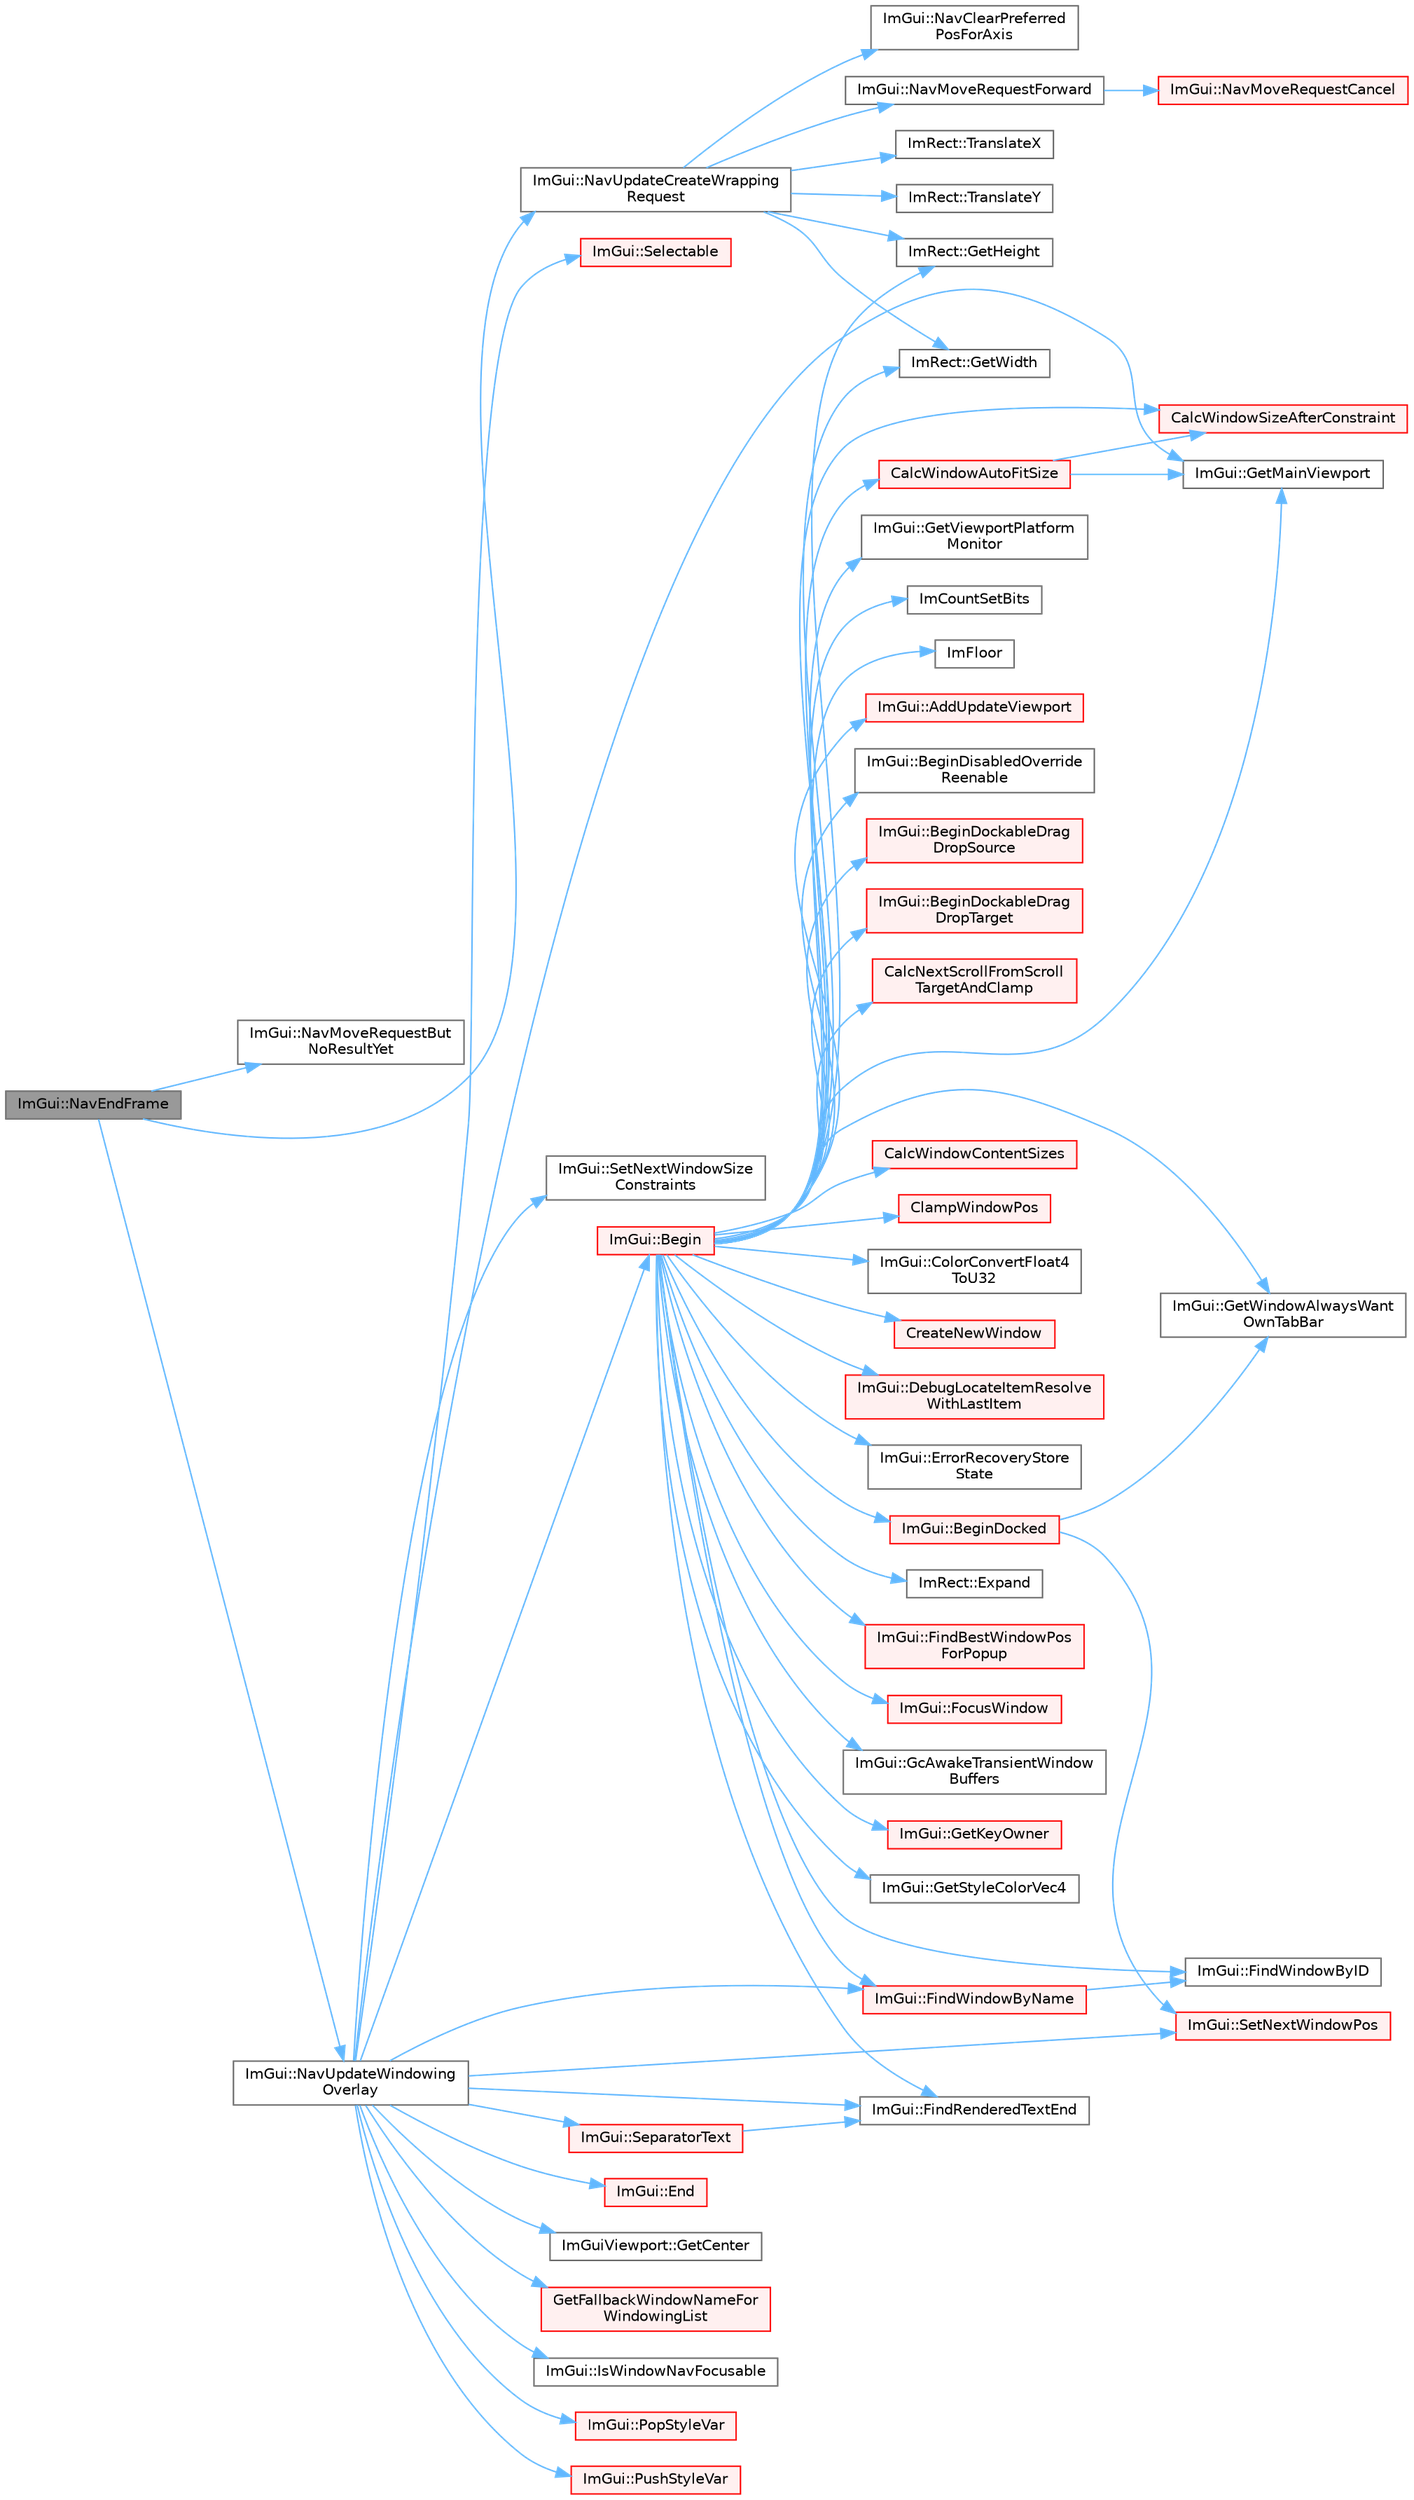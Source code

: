 digraph "ImGui::NavEndFrame"
{
 // LATEX_PDF_SIZE
  bgcolor="transparent";
  edge [fontname=Helvetica,fontsize=10,labelfontname=Helvetica,labelfontsize=10];
  node [fontname=Helvetica,fontsize=10,shape=box,height=0.2,width=0.4];
  rankdir="LR";
  Node1 [id="Node000001",label="ImGui::NavEndFrame",height=0.2,width=0.4,color="gray40", fillcolor="grey60", style="filled", fontcolor="black",tooltip=" "];
  Node1 -> Node2 [id="edge1_Node000001_Node000002",color="steelblue1",style="solid",tooltip=" "];
  Node2 [id="Node000002",label="ImGui::NavMoveRequestBut\lNoResultYet",height=0.2,width=0.4,color="grey40", fillcolor="white", style="filled",URL="$namespace_im_gui.html#a3fab98556d11690efd4f7f2fde94968e",tooltip=" "];
  Node1 -> Node3 [id="edge2_Node000001_Node000003",color="steelblue1",style="solid",tooltip=" "];
  Node3 [id="Node000003",label="ImGui::NavUpdateCreateWrapping\lRequest",height=0.2,width=0.4,color="grey40", fillcolor="white", style="filled",URL="$namespace_im_gui.html#a672929469841ba0402cab08615770198",tooltip=" "];
  Node3 -> Node4 [id="edge3_Node000003_Node000004",color="steelblue1",style="solid",tooltip=" "];
  Node4 [id="Node000004",label="ImRect::GetHeight",height=0.2,width=0.4,color="grey40", fillcolor="white", style="filled",URL="$struct_im_rect.html#a748d8ae9cb26508951ec6e2f2df0625b",tooltip=" "];
  Node3 -> Node5 [id="edge4_Node000003_Node000005",color="steelblue1",style="solid",tooltip=" "];
  Node5 [id="Node000005",label="ImRect::GetWidth",height=0.2,width=0.4,color="grey40", fillcolor="white", style="filled",URL="$struct_im_rect.html#afa75cb8491f20901c96166d17dcddac4",tooltip=" "];
  Node3 -> Node6 [id="edge5_Node000003_Node000006",color="steelblue1",style="solid",tooltip=" "];
  Node6 [id="Node000006",label="ImGui::NavClearPreferred\lPosForAxis",height=0.2,width=0.4,color="grey40", fillcolor="white", style="filled",URL="$namespace_im_gui.html#a16348f6e2db5310142fff74eeb315929",tooltip=" "];
  Node3 -> Node7 [id="edge6_Node000003_Node000007",color="steelblue1",style="solid",tooltip=" "];
  Node7 [id="Node000007",label="ImGui::NavMoveRequestForward",height=0.2,width=0.4,color="grey40", fillcolor="white", style="filled",URL="$namespace_im_gui.html#a25bbd21bce9d49b94168d5b5773558c3",tooltip=" "];
  Node7 -> Node8 [id="edge7_Node000007_Node000008",color="steelblue1",style="solid",tooltip=" "];
  Node8 [id="Node000008",label="ImGui::NavMoveRequestCancel",height=0.2,width=0.4,color="red", fillcolor="#FFF0F0", style="filled",URL="$namespace_im_gui.html#a43326bb080d9fa80327ed81d864d8b8d",tooltip=" "];
  Node3 -> Node10 [id="edge8_Node000003_Node000010",color="steelblue1",style="solid",tooltip=" "];
  Node10 [id="Node000010",label="ImRect::TranslateX",height=0.2,width=0.4,color="grey40", fillcolor="white", style="filled",URL="$struct_im_rect.html#a20c399583fc60a1f73715b3c6468a89d",tooltip=" "];
  Node3 -> Node11 [id="edge9_Node000003_Node000011",color="steelblue1",style="solid",tooltip=" "];
  Node11 [id="Node000011",label="ImRect::TranslateY",height=0.2,width=0.4,color="grey40", fillcolor="white", style="filled",URL="$struct_im_rect.html#abb777eaa8fd13ad6b7d6dab56d29fe52",tooltip=" "];
  Node1 -> Node12 [id="edge10_Node000001_Node000012",color="steelblue1",style="solid",tooltip=" "];
  Node12 [id="Node000012",label="ImGui::NavUpdateWindowing\lOverlay",height=0.2,width=0.4,color="grey40", fillcolor="white", style="filled",URL="$namespace_im_gui.html#a601290fe1dbe4c3717eb7e7add3ef11f",tooltip=" "];
  Node12 -> Node13 [id="edge11_Node000012_Node000013",color="steelblue1",style="solid",tooltip=" "];
  Node13 [id="Node000013",label="ImGui::Begin",height=0.2,width=0.4,color="red", fillcolor="#FFF0F0", style="filled",URL="$namespace_im_gui.html#a581e58db0bc930bafa4a5d23093a2b99",tooltip=" "];
  Node13 -> Node14 [id="edge12_Node000013_Node000014",color="steelblue1",style="solid",tooltip=" "];
  Node14 [id="Node000014",label="ImGui::AddUpdateViewport",height=0.2,width=0.4,color="red", fillcolor="#FFF0F0", style="filled",URL="$namespace_im_gui.html#ada58e5d3e2efc3cef60f213d771408d8",tooltip=" "];
  Node13 -> Node28 [id="edge13_Node000013_Node000028",color="steelblue1",style="solid",tooltip=" "];
  Node28 [id="Node000028",label="ImGui::BeginDisabledOverride\lReenable",height=0.2,width=0.4,color="grey40", fillcolor="white", style="filled",URL="$namespace_im_gui.html#a26b36756e219b7129f894e1c2feb17a8",tooltip=" "];
  Node13 -> Node29 [id="edge14_Node000013_Node000029",color="steelblue1",style="solid",tooltip=" "];
  Node29 [id="Node000029",label="ImGui::BeginDockableDrag\lDropSource",height=0.2,width=0.4,color="red", fillcolor="#FFF0F0", style="filled",URL="$namespace_im_gui.html#a7a435b1565d4884e42a5ee5667f21a1f",tooltip=" "];
  Node13 -> Node374 [id="edge15_Node000013_Node000374",color="steelblue1",style="solid",tooltip=" "];
  Node374 [id="Node000374",label="ImGui::BeginDockableDrag\lDropTarget",height=0.2,width=0.4,color="red", fillcolor="#FFF0F0", style="filled",URL="$namespace_im_gui.html#a1725ff3becdb963b97c16d69d4c9f308",tooltip=" "];
  Node13 -> Node418 [id="edge16_Node000013_Node000418",color="steelblue1",style="solid",tooltip=" "];
  Node418 [id="Node000418",label="ImGui::BeginDocked",height=0.2,width=0.4,color="red", fillcolor="#FFF0F0", style="filled",URL="$namespace_im_gui.html#a627bb85e7c0ab597360f63719bfb1e55",tooltip=" "];
  Node418 -> Node462 [id="edge17_Node000418_Node000462",color="steelblue1",style="solid",tooltip=" "];
  Node462 [id="Node000462",label="ImGui::GetWindowAlwaysWant\lOwnTabBar",height=0.2,width=0.4,color="grey40", fillcolor="white", style="filled",URL="$namespace_im_gui.html#ae1208499040a30ab6dfd30ca0d14fbc2",tooltip=" "];
  Node418 -> Node35 [id="edge18_Node000418_Node000035",color="steelblue1",style="solid",tooltip=" "];
  Node35 [id="Node000035",label="ImGui::SetNextWindowPos",height=0.2,width=0.4,color="red", fillcolor="#FFF0F0", style="filled",URL="$namespace_im_gui.html#afbccd31113430670b5ab2bf0d6f509bf",tooltip=" "];
  Node13 -> Node266 [id="edge19_Node000013_Node000266",color="steelblue1",style="solid",tooltip=" "];
  Node266 [id="Node000266",label="CalcNextScrollFromScroll\lTargetAndClamp",height=0.2,width=0.4,color="red", fillcolor="#FFF0F0", style="filled",URL="$imgui_8cpp.html#a07abb80a54115cb5cf9da03351e29533",tooltip=" "];
  Node13 -> Node242 [id="edge20_Node000013_Node000242",color="steelblue1",style="solid",tooltip=" "];
  Node242 [id="Node000242",label="CalcWindowAutoFitSize",height=0.2,width=0.4,color="red", fillcolor="#FFF0F0", style="filled",URL="$imgui_8cpp.html#acbe6338daf87dc6ab636f02f1367eb41",tooltip=" "];
  Node242 -> Node245 [id="edge21_Node000242_Node000245",color="steelblue1",style="solid",tooltip=" "];
  Node245 [id="Node000245",label="CalcWindowSizeAfterConstraint",height=0.2,width=0.4,color="red", fillcolor="#FFF0F0", style="filled",URL="$imgui_8cpp.html#a0c4618a6985c33c4936f1d9f1c7b26b4",tooltip=" "];
  Node242 -> Node246 [id="edge22_Node000242_Node000246",color="steelblue1",style="solid",tooltip=" "];
  Node246 [id="Node000246",label="ImGui::GetMainViewport",height=0.2,width=0.4,color="grey40", fillcolor="white", style="filled",URL="$namespace_im_gui.html#a7bf620af1d66ee7d7b06701894d23e60",tooltip=" "];
  Node13 -> Node247 [id="edge23_Node000013_Node000247",color="steelblue1",style="solid",tooltip=" "];
  Node247 [id="Node000247",label="CalcWindowContentSizes",height=0.2,width=0.4,color="red", fillcolor="#FFF0F0", style="filled",URL="$imgui_8cpp.html#a6eddef51b4880a9f1dca88837f71fc6e",tooltip=" "];
  Node13 -> Node245 [id="edge24_Node000013_Node000245",color="steelblue1",style="solid",tooltip=" "];
  Node13 -> Node464 [id="edge25_Node000013_Node000464",color="steelblue1",style="solid",tooltip=" "];
  Node464 [id="Node000464",label="ClampWindowPos",height=0.2,width=0.4,color="red", fillcolor="#FFF0F0", style="filled",URL="$imgui_8cpp.html#a27b88f27774c413d5578ab6a3f989872",tooltip=" "];
  Node13 -> Node97 [id="edge26_Node000013_Node000097",color="steelblue1",style="solid",tooltip=" "];
  Node97 [id="Node000097",label="ImGui::ColorConvertFloat4\lToU32",height=0.2,width=0.4,color="grey40", fillcolor="white", style="filled",URL="$namespace_im_gui.html#abe2691de0b1a71c774ab24cc91564a94",tooltip=" "];
  Node13 -> Node465 [id="edge27_Node000013_Node000465",color="steelblue1",style="solid",tooltip=" "];
  Node465 [id="Node000465",label="CreateNewWindow",height=0.2,width=0.4,color="red", fillcolor="#FFF0F0", style="filled",URL="$imgui_8cpp.html#a3c92847eb67e7138e6f9af0ee66d3b33",tooltip=" "];
  Node13 -> Node119 [id="edge28_Node000013_Node000119",color="steelblue1",style="solid",tooltip=" "];
  Node119 [id="Node000119",label="ImGui::DebugLocateItemResolve\lWithLastItem",height=0.2,width=0.4,color="red", fillcolor="#FFF0F0", style="filled",URL="$namespace_im_gui.html#ae8ab0d7dfc90af8e82db3ed9e7829219",tooltip=" "];
  Node13 -> Node471 [id="edge29_Node000013_Node000471",color="steelblue1",style="solid",tooltip=" "];
  Node471 [id="Node000471",label="ImGui::ErrorRecoveryStore\lState",height=0.2,width=0.4,color="grey40", fillcolor="white", style="filled",URL="$namespace_im_gui.html#ac961d81019f580ffaec6b8857635a348",tooltip=" "];
  Node13 -> Node196 [id="edge30_Node000013_Node000196",color="steelblue1",style="solid",tooltip=" "];
  Node196 [id="Node000196",label="ImRect::Expand",height=0.2,width=0.4,color="grey40", fillcolor="white", style="filled",URL="$struct_im_rect.html#af33a7424c3341d08acd69da30c27c753",tooltip=" "];
  Node13 -> Node472 [id="edge31_Node000013_Node000472",color="steelblue1",style="solid",tooltip=" "];
  Node472 [id="Node000472",label="ImGui::FindBestWindowPos\lForPopup",height=0.2,width=0.4,color="red", fillcolor="#FFF0F0", style="filled",URL="$namespace_im_gui.html#a310ff87cbe678e2c632bf1f5577a7fbd",tooltip=" "];
  Node13 -> Node155 [id="edge32_Node000013_Node000155",color="steelblue1",style="solid",tooltip=" "];
  Node155 [id="Node000155",label="ImGui::FindRenderedTextEnd",height=0.2,width=0.4,color="grey40", fillcolor="white", style="filled",URL="$namespace_im_gui.html#a7671e1dbc803a31b06081b52a771d83f",tooltip=" "];
  Node13 -> Node251 [id="edge33_Node000013_Node000251",color="steelblue1",style="solid",tooltip=" "];
  Node251 [id="Node000251",label="ImGui::FindWindowByID",height=0.2,width=0.4,color="grey40", fillcolor="white", style="filled",URL="$namespace_im_gui.html#a82204d8800dc3a072ddbcbd2aecc48ac",tooltip=" "];
  Node13 -> Node250 [id="edge34_Node000013_Node000250",color="steelblue1",style="solid",tooltip=" "];
  Node250 [id="Node000250",label="ImGui::FindWindowByName",height=0.2,width=0.4,color="red", fillcolor="#FFF0F0", style="filled",URL="$namespace_im_gui.html#abca25f22c02e73d5eb2e9c72c4557813",tooltip=" "];
  Node250 -> Node251 [id="edge35_Node000250_Node000251",color="steelblue1",style="solid",tooltip=" "];
  Node13 -> Node40 [id="edge36_Node000013_Node000040",color="steelblue1",style="solid",tooltip=" "];
  Node40 [id="Node000040",label="ImGui::FocusWindow",height=0.2,width=0.4,color="red", fillcolor="#FFF0F0", style="filled",URL="$namespace_im_gui.html#a27aa6f2f3aa11778c6d023b1b223f262",tooltip=" "];
  Node13 -> Node473 [id="edge37_Node000013_Node000473",color="steelblue1",style="solid",tooltip=" "];
  Node473 [id="Node000473",label="ImGui::GcAwakeTransientWindow\lBuffers",height=0.2,width=0.4,color="grey40", fillcolor="white", style="filled",URL="$namespace_im_gui.html#ad70feca33961fb47a8074074a8da2f80",tooltip=" "];
  Node13 -> Node4 [id="edge38_Node000013_Node000004",color="steelblue1",style="solid",tooltip=" "];
  Node13 -> Node474 [id="edge39_Node000013_Node000474",color="steelblue1",style="solid",tooltip=" "];
  Node474 [id="Node000474",label="ImGui::GetKeyOwner",height=0.2,width=0.4,color="red", fillcolor="#FFF0F0", style="filled",URL="$namespace_im_gui.html#a3976abb319f95d75fe9f6866f9956701",tooltip=" "];
  Node13 -> Node246 [id="edge40_Node000013_Node000246",color="steelblue1",style="solid",tooltip=" "];
  Node13 -> Node475 [id="edge41_Node000013_Node000475",color="steelblue1",style="solid",tooltip=" "];
  Node475 [id="Node000475",label="ImGui::GetStyleColorVec4",height=0.2,width=0.4,color="grey40", fillcolor="white", style="filled",URL="$namespace_im_gui.html#ad838e580972e2c4b3da2b0f60754b662",tooltip=" "];
  Node13 -> Node455 [id="edge42_Node000013_Node000455",color="steelblue1",style="solid",tooltip=" "];
  Node455 [id="Node000455",label="ImGui::GetViewportPlatform\lMonitor",height=0.2,width=0.4,color="grey40", fillcolor="white", style="filled",URL="$namespace_im_gui.html#a2f6bbca8b37a24999b5d04caa77ea6fd",tooltip=" "];
  Node13 -> Node5 [id="edge43_Node000013_Node000005",color="steelblue1",style="solid",tooltip=" "];
  Node13 -> Node462 [id="edge44_Node000013_Node000462",color="steelblue1",style="solid",tooltip=" "];
  Node13 -> Node476 [id="edge45_Node000013_Node000476",color="steelblue1",style="solid",tooltip=" "];
  Node476 [id="Node000476",label="ImCountSetBits",height=0.2,width=0.4,color="grey40", fillcolor="white", style="filled",URL="$imgui__internal_8h.html#aacb58e1a4fda4df9644238d9679d1173",tooltip=" "];
  Node13 -> Node190 [id="edge46_Node000013_Node000190",color="steelblue1",style="solid",tooltip=" "];
  Node190 [id="Node000190",label="ImFloor",height=0.2,width=0.4,color="grey40", fillcolor="white", style="filled",URL="$imgui__internal_8h.html#a51a84b6be21807818b857a8565d97912",tooltip=" "];
  Node12 -> Node92 [id="edge47_Node000012_Node000092",color="steelblue1",style="solid",tooltip=" "];
  Node92 [id="Node000092",label="ImGui::End",height=0.2,width=0.4,color="red", fillcolor="#FFF0F0", style="filled",URL="$namespace_im_gui.html#a5479d93794a004c67ceb6d13f37c8254",tooltip=" "];
  Node12 -> Node155 [id="edge48_Node000012_Node000155",color="steelblue1",style="solid",tooltip=" "];
  Node12 -> Node250 [id="edge49_Node000012_Node000250",color="steelblue1",style="solid",tooltip=" "];
  Node12 -> Node519 [id="edge50_Node000012_Node000519",color="steelblue1",style="solid",tooltip=" "];
  Node519 [id="Node000519",label="ImGuiViewport::GetCenter",height=0.2,width=0.4,color="grey40", fillcolor="white", style="filled",URL="$struct_im_gui_viewport.html#aecb8b050853aae709f64b82319699bf8",tooltip=" "];
  Node12 -> Node520 [id="edge51_Node000012_Node000520",color="steelblue1",style="solid",tooltip=" "];
  Node520 [id="Node000520",label="GetFallbackWindowNameFor\lWindowingList",height=0.2,width=0.4,color="red", fillcolor="#FFF0F0", style="filled",URL="$imgui_8cpp.html#ad8ee11a0e069f93470970d567b81f1f3",tooltip=" "];
  Node12 -> Node246 [id="edge52_Node000012_Node000246",color="steelblue1",style="solid",tooltip=" "];
  Node12 -> Node521 [id="edge53_Node000012_Node000521",color="steelblue1",style="solid",tooltip=" "];
  Node521 [id="Node000521",label="ImGui::IsWindowNavFocusable",height=0.2,width=0.4,color="grey40", fillcolor="white", style="filled",URL="$namespace_im_gui.html#a6dfaa7187edcbc862be2edb2bbc987bb",tooltip=" "];
  Node12 -> Node255 [id="edge54_Node000012_Node000255",color="steelblue1",style="solid",tooltip=" "];
  Node255 [id="Node000255",label="ImGui::PopStyleVar",height=0.2,width=0.4,color="red", fillcolor="#FFF0F0", style="filled",URL="$namespace_im_gui.html#a14116e57d81e326adef2a702e65781d4",tooltip=" "];
  Node12 -> Node522 [id="edge55_Node000012_Node000522",color="steelblue1",style="solid",tooltip=" "];
  Node522 [id="Node000522",label="ImGui::PushStyleVar",height=0.2,width=0.4,color="red", fillcolor="#FFF0F0", style="filled",URL="$namespace_im_gui.html#aab3f43009094462cf2a5eb554785949b",tooltip=" "];
  Node12 -> Node281 [id="edge56_Node000012_Node000281",color="steelblue1",style="solid",tooltip=" "];
  Node281 [id="Node000281",label="ImGui::Selectable",height=0.2,width=0.4,color="red", fillcolor="#FFF0F0", style="filled",URL="$namespace_im_gui.html#af98575238bda183a523df19fb447af60",tooltip=" "];
  Node12 -> Node523 [id="edge57_Node000012_Node000523",color="steelblue1",style="solid",tooltip=" "];
  Node523 [id="Node000523",label="ImGui::SeparatorText",height=0.2,width=0.4,color="red", fillcolor="#FFF0F0", style="filled",URL="$namespace_im_gui.html#a35e04f2c996f8634bfda0fa1c07572d9",tooltip=" "];
  Node523 -> Node155 [id="edge58_Node000523_Node000155",color="steelblue1",style="solid",tooltip=" "];
  Node12 -> Node35 [id="edge59_Node000012_Node000035",color="steelblue1",style="solid",tooltip=" "];
  Node12 -> Node259 [id="edge60_Node000012_Node000259",color="steelblue1",style="solid",tooltip=" "];
  Node259 [id="Node000259",label="ImGui::SetNextWindowSize\lConstraints",height=0.2,width=0.4,color="grey40", fillcolor="white", style="filled",URL="$namespace_im_gui.html#a157d5bcc362951e77eb3236864e879ce",tooltip=" "];
}
